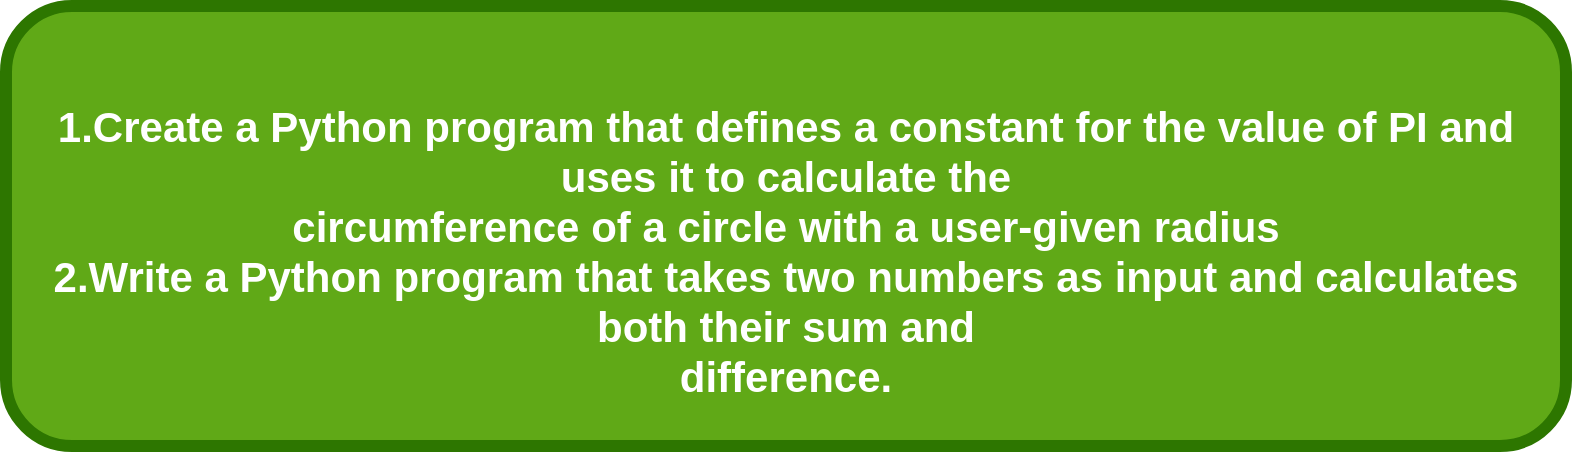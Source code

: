 <mxfile>
    <diagram id="ZWInI3Pr3ukH3HSX9v4q" name="Page-1">
        <mxGraphModel dx="1002" dy="417" grid="1" gridSize="10" guides="1" tooltips="1" connect="1" arrows="1" fold="1" page="1" pageScale="1" pageWidth="850" pageHeight="1100" math="0" shadow="0">
            <root>
                <mxCell id="0"/>
                <mxCell id="1" parent="0"/>
                <mxCell id="2" value="&lt;font style=&quot;font-size: 21px;&quot;&gt;&lt;b&gt;&lt;br&gt;1.Create a Python program that defines a constant for the value of PI and uses it to calculate the&lt;br&gt; circumference of a circle with a user-given radius&lt;br&gt;2.Write a Python program that takes two numbers as input and calculates both their sum and&lt;br/&gt; difference.&lt;br&gt;&lt;/b&gt;&lt;/font&gt;" style="rounded=1;whiteSpace=wrap;html=1;strokeWidth=6;fillColor=#60a917;fontColor=#ffffff;strokeColor=#2D7600;" vertex="1" parent="1">
                    <mxGeometry x="50" y="310" width="780" height="220" as="geometry"/>
                </mxCell>
            </root>
        </mxGraphModel>
    </diagram>
</mxfile>
